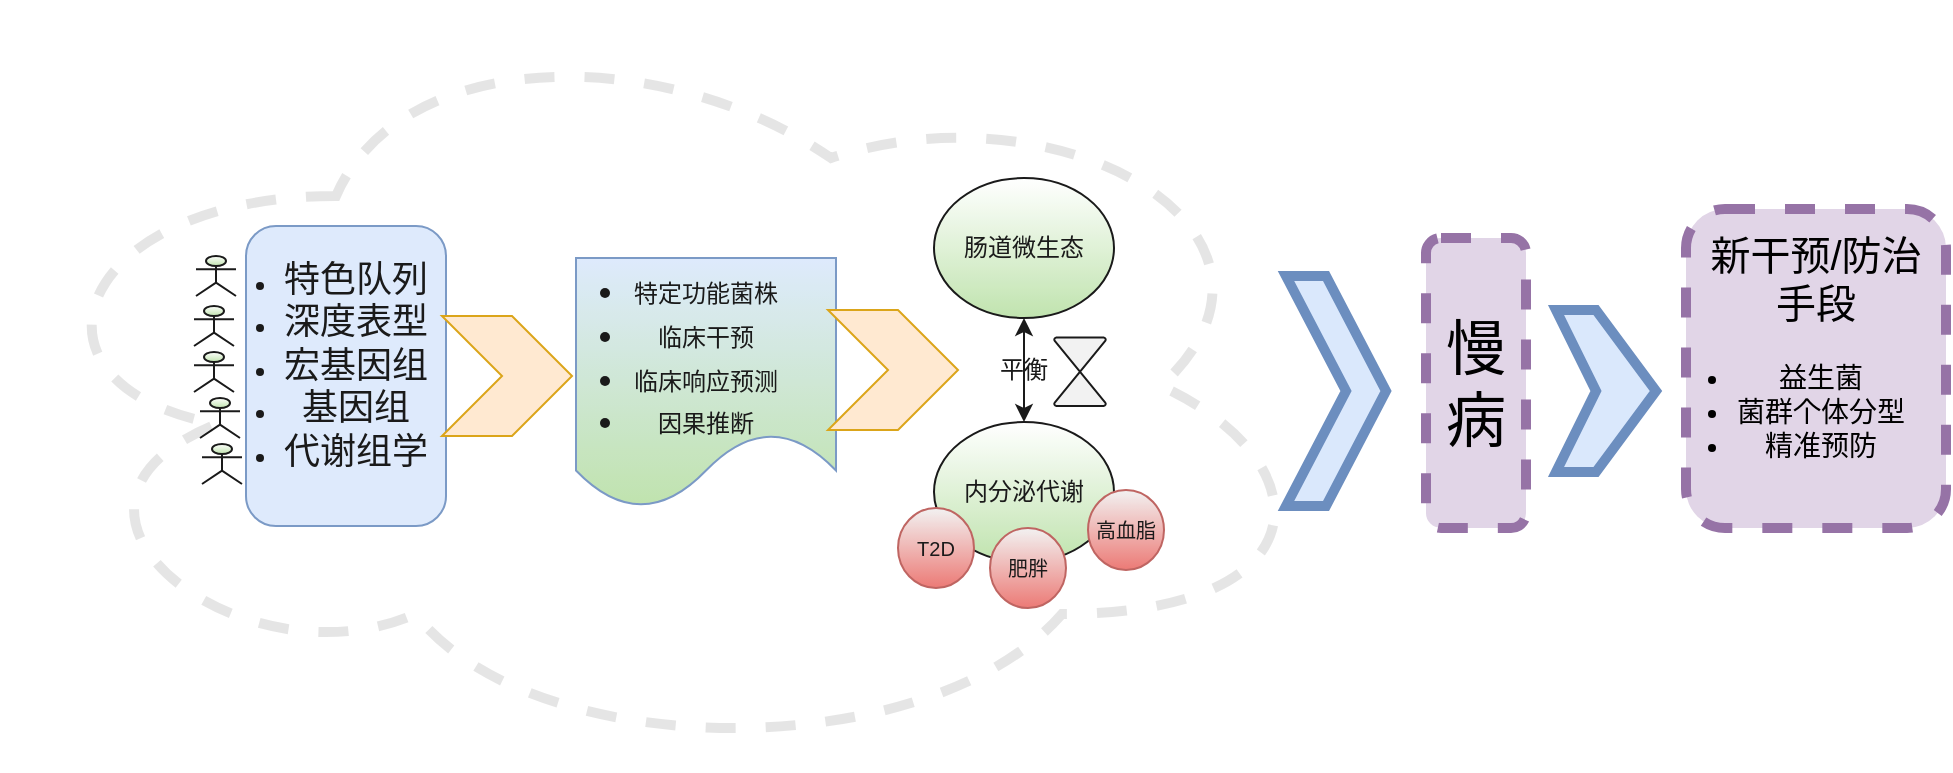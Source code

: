 <mxfile version="20.4.0" type="github">
  <diagram id="xfG0euMejZpcCi3oi9qD" name="第 1 页">
    <mxGraphModel dx="1540" dy="910" grid="1" gridSize="10" guides="1" tooltips="1" connect="1" arrows="1" fold="1" page="1" pageScale="1" pageWidth="1169" pageHeight="1654" math="0" shadow="0">
      <root>
        <mxCell id="0" />
        <mxCell id="1" parent="0" />
        <mxCell id="c3Se-DFpz_z7y3yh194E-2" value="" style="rounded=1;whiteSpace=wrap;html=1;fillColor=#dae8fc;strokeColor=#6c8ebf;" vertex="1" parent="1">
          <mxGeometry x="180" y="330" width="100" height="150" as="geometry" />
        </mxCell>
        <mxCell id="c3Se-DFpz_z7y3yh194E-3" value="&lt;ul&gt;&lt;li&gt;&lt;font style=&quot;font-size: 18px;&quot;&gt;特色队列&lt;/font&gt;&lt;/li&gt;&lt;li&gt;&lt;font style=&quot;font-size: 18px;&quot;&gt;深度表型&lt;/font&gt;&lt;/li&gt;&lt;li&gt;&lt;font style=&quot;font-size: 18px;&quot;&gt;宏基因组&lt;/font&gt;&lt;/li&gt;&lt;li&gt;&lt;font style=&quot;font-size: 18px;&quot;&gt;基因组&lt;/font&gt;&lt;/li&gt;&lt;li&gt;&lt;font style=&quot;font-size: 18px;&quot;&gt;代谢组学&lt;/font&gt;&lt;/li&gt;&lt;/ul&gt;" style="text;html=1;strokeColor=none;fillColor=none;align=center;verticalAlign=middle;whiteSpace=wrap;rounded=0;" vertex="1" parent="1">
          <mxGeometry x="145" y="310" width="140" height="180" as="geometry" />
        </mxCell>
        <mxCell id="c3Se-DFpz_z7y3yh194E-4" value="" style="html=1;shadow=0;dashed=0;align=center;verticalAlign=middle;shape=mxgraph.arrows2.arrow;dy=0;dx=30;notch=30;fontSize=18;fillColor=#ffe6cc;strokeColor=#d79b00;" vertex="1" parent="1">
          <mxGeometry x="278" y="375" width="65" height="60" as="geometry" />
        </mxCell>
        <mxCell id="c3Se-DFpz_z7y3yh194E-6" value="" style="shape=document;whiteSpace=wrap;html=1;boundedLbl=1;fontSize=18;fillColor=#dae8fc;strokeColor=#6c8ebf;gradientColor=#B9E0A5;" vertex="1" parent="1">
          <mxGeometry x="345" y="346" width="130" height="125" as="geometry" />
        </mxCell>
        <mxCell id="c3Se-DFpz_z7y3yh194E-8" value="&lt;ul&gt;&lt;li&gt;&lt;font style=&quot;font-size: 12px;&quot;&gt;特定功能菌株&lt;/font&gt;&lt;/li&gt;&lt;li&gt;&lt;font style=&quot;font-size: 12px;&quot;&gt;临床干预&lt;/font&gt;&lt;/li&gt;&lt;li&gt;&lt;font style=&quot;font-size: 12px;&quot;&gt;临床响应预测&lt;/font&gt;&lt;/li&gt;&lt;li&gt;&lt;font style=&quot;font-size: 12px;&quot;&gt;因果推断&lt;/font&gt;&lt;/li&gt;&lt;/ul&gt;" style="text;html=1;strokeColor=none;fillColor=none;align=center;verticalAlign=middle;whiteSpace=wrap;rounded=0;fontSize=18;" vertex="1" parent="1">
          <mxGeometry x="330" y="375" width="120" height="40" as="geometry" />
        </mxCell>
        <mxCell id="c3Se-DFpz_z7y3yh194E-9" value="" style="html=1;shadow=0;dashed=0;align=center;verticalAlign=middle;shape=mxgraph.arrows2.arrow;dy=0;dx=30;notch=30;fontSize=18;fillColor=#ffe6cc;strokeColor=#d79b00;" vertex="1" parent="1">
          <mxGeometry x="471" y="372" width="65" height="60" as="geometry" />
        </mxCell>
        <mxCell id="c3Se-DFpz_z7y3yh194E-10" value="肠道微生态" style="ellipse;whiteSpace=wrap;html=1;fontSize=12;gradientColor=#B9E0A5;" vertex="1" parent="1">
          <mxGeometry x="524" y="306" width="90" height="70" as="geometry" />
        </mxCell>
        <mxCell id="c3Se-DFpz_z7y3yh194E-11" value="内分泌代谢" style="ellipse;whiteSpace=wrap;html=1;fontSize=12;gradientColor=#B9E0A5;" vertex="1" parent="1">
          <mxGeometry x="524" y="428" width="90" height="70" as="geometry" />
        </mxCell>
        <mxCell id="c3Se-DFpz_z7y3yh194E-13" value="" style="endArrow=classic;startArrow=classic;html=1;rounded=0;fontSize=12;" edge="1" parent="1" source="c3Se-DFpz_z7y3yh194E-11" target="c3Se-DFpz_z7y3yh194E-10">
          <mxGeometry width="50" height="50" relative="1" as="geometry">
            <mxPoint x="384" y="386" as="sourcePoint" />
            <mxPoint x="434" y="336" as="targetPoint" />
          </mxGeometry>
        </mxCell>
        <mxCell id="c3Se-DFpz_z7y3yh194E-14" value="平衡" style="text;html=1;strokeColor=none;fillColor=none;align=center;verticalAlign=middle;whiteSpace=wrap;rounded=0;fontSize=12;" vertex="1" parent="1">
          <mxGeometry x="539" y="387" width="60" height="30" as="geometry" />
        </mxCell>
        <mxCell id="c3Se-DFpz_z7y3yh194E-15" value="" style="shape=umlActor;verticalLabelPosition=bottom;verticalAlign=top;html=1;outlineConnect=0;fontSize=10;gradientColor=#B9E0A5;" vertex="1" parent="1">
          <mxGeometry x="155" y="345" width="20" height="20" as="geometry" />
        </mxCell>
        <mxCell id="c3Se-DFpz_z7y3yh194E-17" value="" style="shape=umlActor;verticalLabelPosition=bottom;verticalAlign=top;html=1;outlineConnect=0;fontSize=10;gradientColor=#B9E0A5;" vertex="1" parent="1">
          <mxGeometry x="154" y="393" width="20" height="20" as="geometry" />
        </mxCell>
        <mxCell id="c3Se-DFpz_z7y3yh194E-21" value="" style="shape=umlActor;verticalLabelPosition=bottom;verticalAlign=top;html=1;outlineConnect=0;fontSize=10;gradientColor=#B9E0A5;" vertex="1" parent="1">
          <mxGeometry x="154" y="370" width="20" height="20" as="geometry" />
        </mxCell>
        <mxCell id="c3Se-DFpz_z7y3yh194E-22" value="" style="shape=umlActor;verticalLabelPosition=bottom;verticalAlign=top;html=1;outlineConnect=0;fontSize=10;gradientColor=#B9E0A5;" vertex="1" parent="1">
          <mxGeometry x="158" y="439" width="20" height="20" as="geometry" />
        </mxCell>
        <mxCell id="c3Se-DFpz_z7y3yh194E-23" value="" style="shape=umlActor;verticalLabelPosition=bottom;verticalAlign=top;html=1;outlineConnect=0;fontSize=10;gradientColor=#B9E0A5;" vertex="1" parent="1">
          <mxGeometry x="157" y="416" width="20" height="20" as="geometry" />
        </mxCell>
        <mxCell id="c3Se-DFpz_z7y3yh194E-24" value="T2D" style="ellipse;whiteSpace=wrap;html=1;fontSize=10;fillColor=#F0F0F0;strokeColor=#b85450;gradientColor=#EA6B66;" vertex="1" parent="1">
          <mxGeometry x="506" y="471" width="38" height="40" as="geometry" />
        </mxCell>
        <mxCell id="c3Se-DFpz_z7y3yh194E-25" value="肥胖" style="ellipse;whiteSpace=wrap;html=1;fontSize=10;fillColor=#F0F0F0;strokeColor=#b85450;gradientColor=#EA6B66;" vertex="1" parent="1">
          <mxGeometry x="552" y="481" width="38" height="40" as="geometry" />
        </mxCell>
        <mxCell id="c3Se-DFpz_z7y3yh194E-26" value="高血脂" style="ellipse;whiteSpace=wrap;html=1;fontSize=10;fillColor=#F0F0F0;strokeColor=#b85450;gradientColor=#EA6B66;" vertex="1" parent="1">
          <mxGeometry x="601" y="462" width="38" height="40" as="geometry" />
        </mxCell>
        <mxCell id="c3Se-DFpz_z7y3yh194E-28" value="" style="verticalLabelPosition=bottom;verticalAlign=top;html=1;shape=mxgraph.flowchart.collate;fontSize=10;fillColor=#F0F0F0;gradientColor=none;" vertex="1" parent="1">
          <mxGeometry x="584" y="385.75" width="26" height="34.25" as="geometry" />
        </mxCell>
        <mxCell id="c3Se-DFpz_z7y3yh194E-29" value="" style="ellipse;shape=cloud;whiteSpace=wrap;html=1;fontSize=10;opacity=10;strokeWidth=5;dashed=1;" vertex="1" parent="1">
          <mxGeometry x="60" y="220" width="660" height="380" as="geometry" />
        </mxCell>
        <mxCell id="c3Se-DFpz_z7y3yh194E-30" value="" style="html=1;shadow=0;dashed=0;align=center;verticalAlign=middle;shape=mxgraph.arrows2.arrow;dy=0;dx=30;notch=30;strokeWidth=5;fontSize=10;fillColor=#dae8fc;strokeColor=#6c8ebf;" vertex="1" parent="1">
          <mxGeometry x="700" y="355" width="50" height="115" as="geometry" />
        </mxCell>
        <mxCell id="c3Se-DFpz_z7y3yh194E-31" value="&lt;font style=&quot;font-size: 30px;&quot;&gt;慢病&lt;/font&gt;" style="rounded=1;whiteSpace=wrap;html=1;dashed=1;strokeColor=#9673a6;strokeWidth=5;fontSize=10;fillColor=#e1d5e7;" vertex="1" parent="1">
          <mxGeometry x="770" y="336" width="50" height="145" as="geometry" />
        </mxCell>
        <mxCell id="c3Se-DFpz_z7y3yh194E-32" value="" style="html=1;shadow=0;dashed=0;align=center;verticalAlign=middle;shape=mxgraph.arrows2.arrow;dy=0;dx=30;notch=20;strokeWidth=5;fontSize=10;fillColor=#dae8fc;strokeColor=#6c8ebf;" vertex="1" parent="1">
          <mxGeometry x="835" y="372" width="50" height="81" as="geometry" />
        </mxCell>
        <mxCell id="c3Se-DFpz_z7y3yh194E-33" value="&lt;div&gt;&lt;span style=&quot;font-size: 14px;&quot;&gt;&lt;br&gt;&lt;/span&gt;&lt;/div&gt;" style="rounded=1;whiteSpace=wrap;html=1;dashed=1;strokeColor=#9673a6;strokeWidth=5;fontSize=10;fillColor=#e1d5e7;" vertex="1" parent="1">
          <mxGeometry x="900" y="321.5" width="130" height="159.5" as="geometry" />
        </mxCell>
        <mxCell id="c3Se-DFpz_z7y3yh194E-34" value="新干预/防治手段" style="text;html=1;strokeColor=none;fillColor=none;align=center;verticalAlign=middle;whiteSpace=wrap;rounded=0;dashed=1;strokeWidth=5;fontSize=20;" vertex="1" parent="1">
          <mxGeometry x="905" y="346" width="120" height="20" as="geometry" />
        </mxCell>
        <mxCell id="c3Se-DFpz_z7y3yh194E-35" value="&lt;ul&gt;&lt;li&gt;益生菌&lt;/li&gt;&lt;li&gt;菌群个体分型&lt;/li&gt;&lt;li&gt;精准预防&lt;/li&gt;&lt;/ul&gt;" style="text;html=1;strokeColor=none;fillColor=none;align=center;verticalAlign=middle;whiteSpace=wrap;rounded=0;dashed=1;strokeWidth=5;fontSize=14;" vertex="1" parent="1">
          <mxGeometry x="880" y="400.75" width="135" height="44.5" as="geometry" />
        </mxCell>
      </root>
    </mxGraphModel>
  </diagram>
</mxfile>
